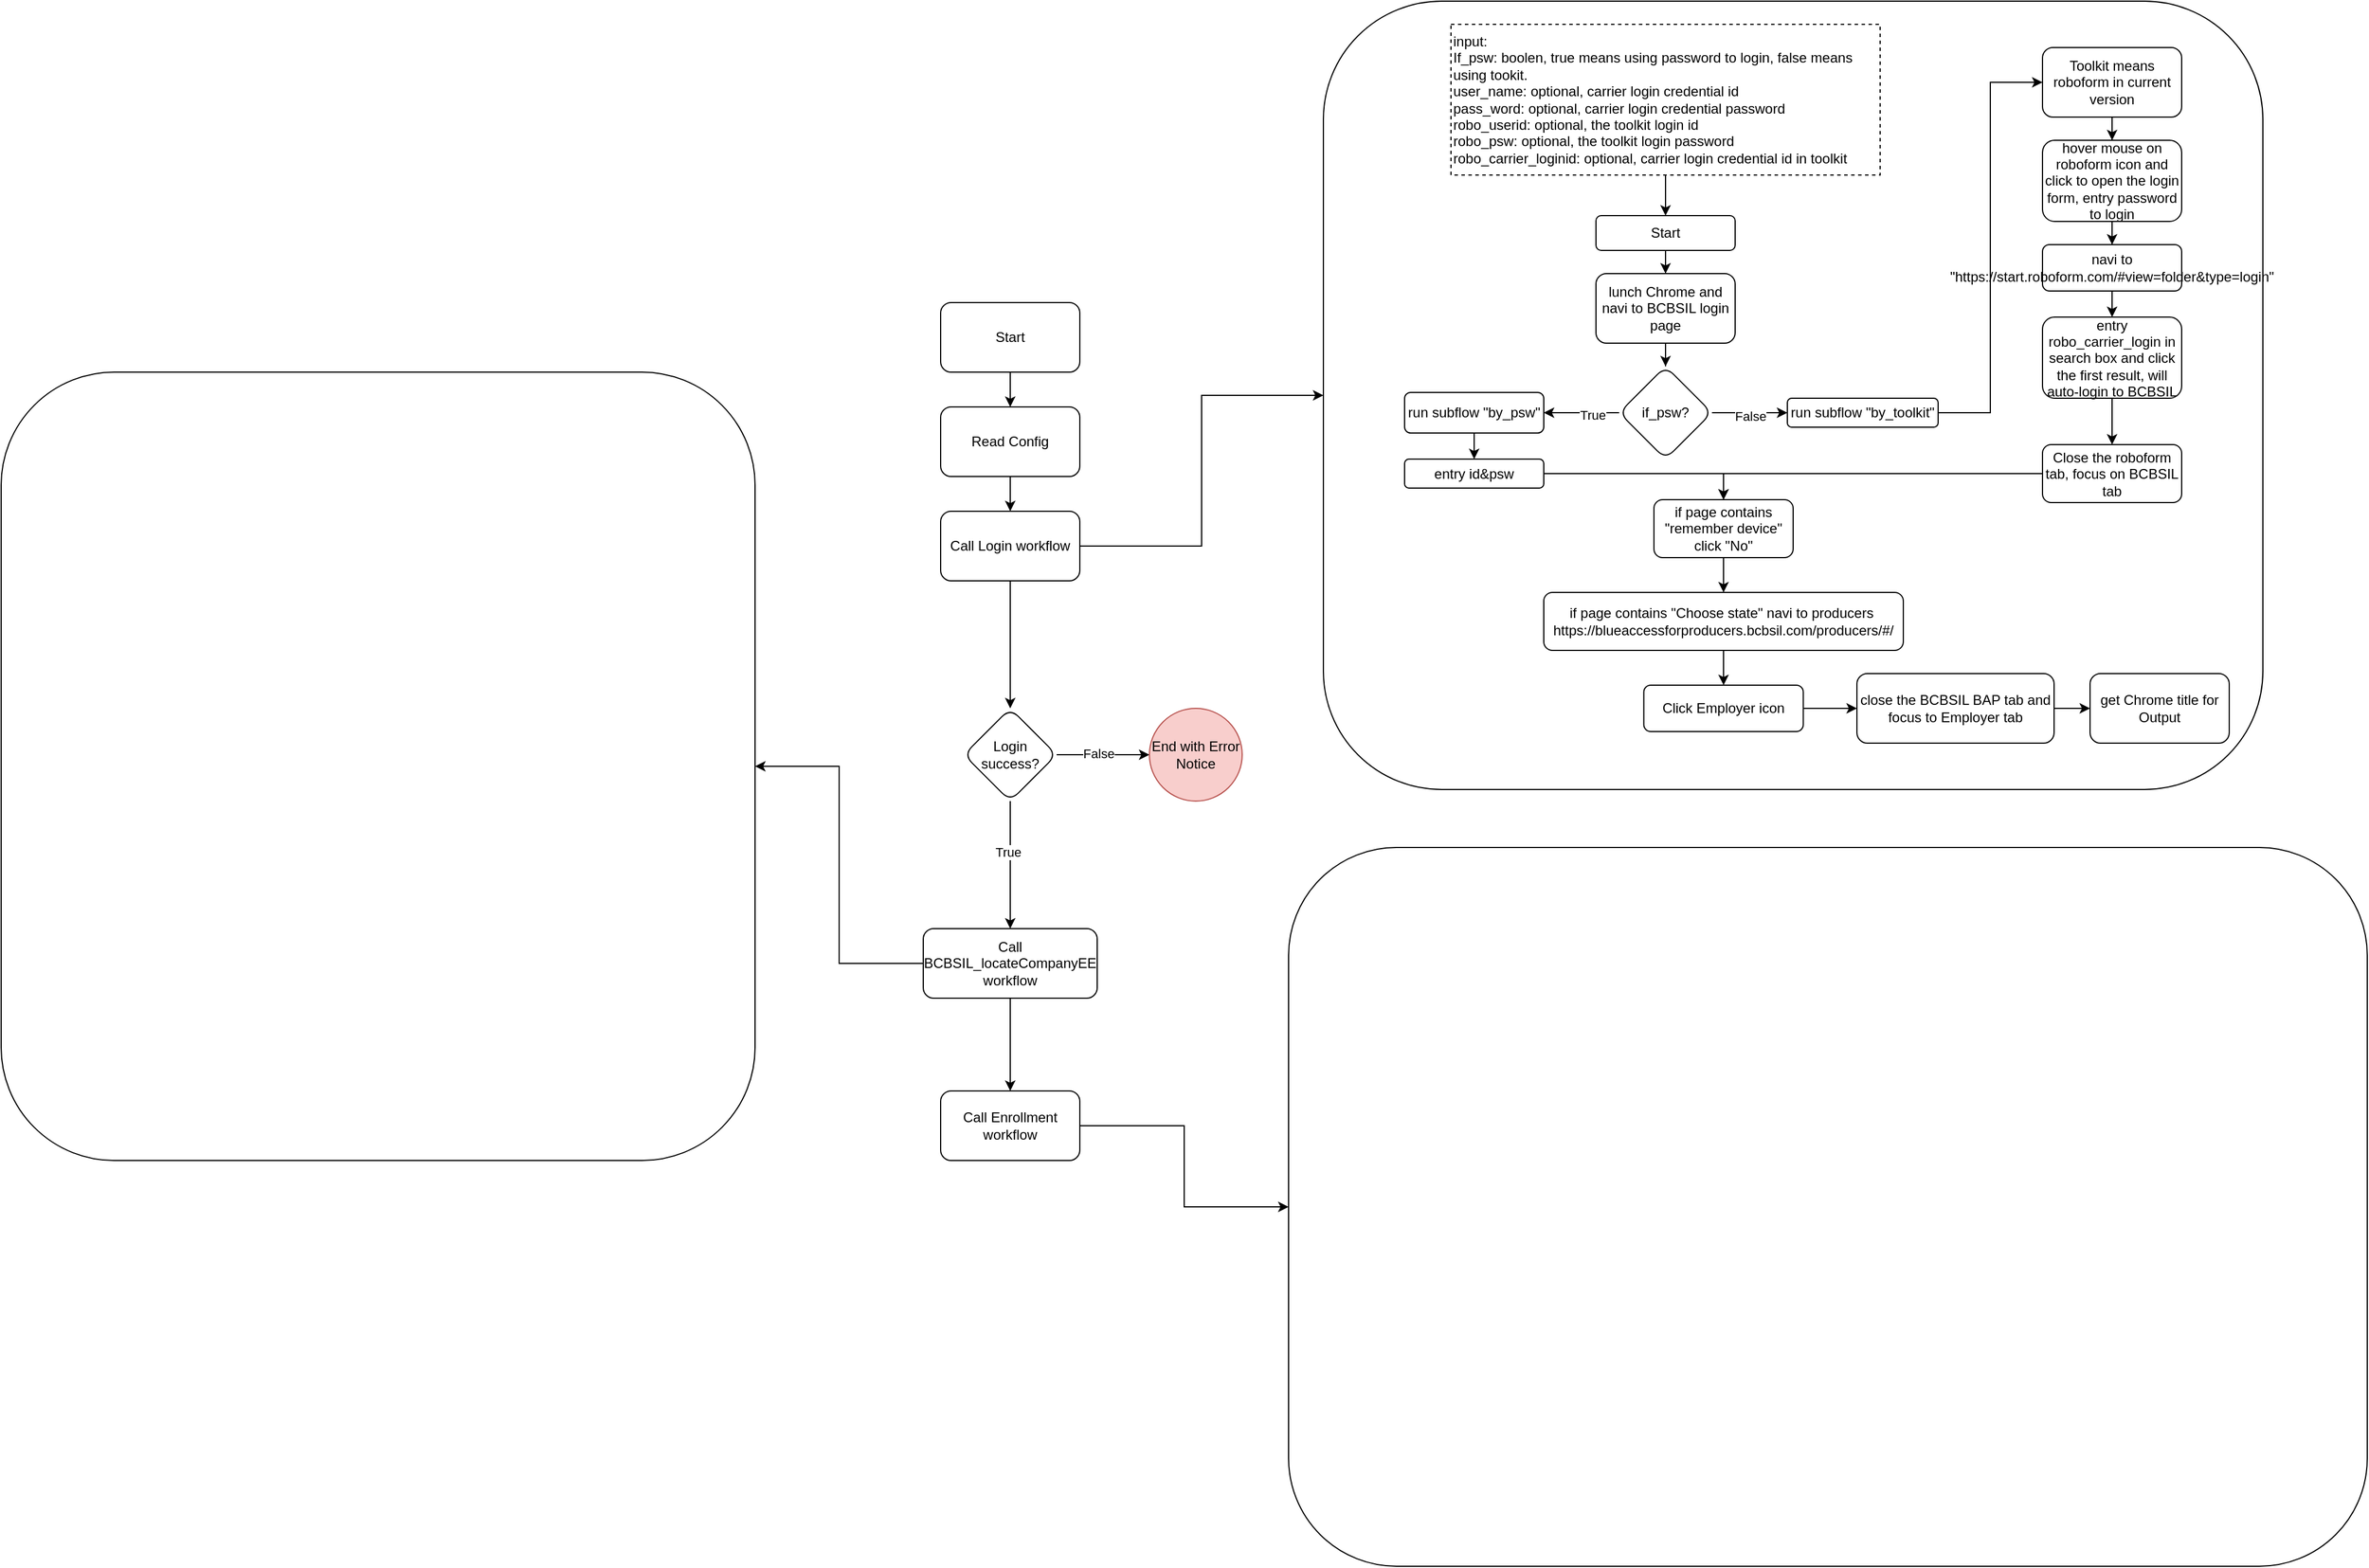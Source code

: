 <mxfile version="24.0.7" type="github">
  <diagram id="C5RBs43oDa-KdzZeNtuy" name="Page-1">
    <mxGraphModel dx="3695" dy="2741" grid="1" gridSize="10" guides="1" tooltips="1" connect="1" arrows="1" fold="1" page="1" pageScale="1" pageWidth="827" pageHeight="1169" math="0" shadow="0">
      <root>
        <mxCell id="WIyWlLk6GJQsqaUBKTNV-0" />
        <mxCell id="WIyWlLk6GJQsqaUBKTNV-1" parent="WIyWlLk6GJQsqaUBKTNV-0" />
        <mxCell id="8wKtFjNhrw_xLDvILcBQ-13" value="" style="rounded=1;" vertex="1" parent="WIyWlLk6GJQsqaUBKTNV-1">
          <mxGeometry x="520" y="-140" width="810" height="680" as="geometry" />
        </mxCell>
        <mxCell id="8wKtFjNhrw_xLDvILcBQ-2" value="" style="edgeStyle=orthogonalEdgeStyle;rounded=0;orthogonalLoop=1;jettySize=auto;html=1;" edge="1" parent="WIyWlLk6GJQsqaUBKTNV-1" source="8wKtFjNhrw_xLDvILcBQ-0" target="8wKtFjNhrw_xLDvILcBQ-1">
          <mxGeometry relative="1" as="geometry" />
        </mxCell>
        <mxCell id="8wKtFjNhrw_xLDvILcBQ-0" value="Start" style="rounded=1;whiteSpace=wrap;html=1;" vertex="1" parent="WIyWlLk6GJQsqaUBKTNV-1">
          <mxGeometry x="190" y="120" width="120" height="60" as="geometry" />
        </mxCell>
        <mxCell id="8wKtFjNhrw_xLDvILcBQ-4" value="" style="edgeStyle=orthogonalEdgeStyle;rounded=0;orthogonalLoop=1;jettySize=auto;html=1;" edge="1" parent="WIyWlLk6GJQsqaUBKTNV-1" source="8wKtFjNhrw_xLDvILcBQ-1" target="8wKtFjNhrw_xLDvILcBQ-3">
          <mxGeometry relative="1" as="geometry" />
        </mxCell>
        <mxCell id="8wKtFjNhrw_xLDvILcBQ-1" value="Read Config" style="whiteSpace=wrap;html=1;rounded=1;" vertex="1" parent="WIyWlLk6GJQsqaUBKTNV-1">
          <mxGeometry x="190" y="210" width="120" height="60" as="geometry" />
        </mxCell>
        <mxCell id="8wKtFjNhrw_xLDvILcBQ-6" value="" style="edgeStyle=orthogonalEdgeStyle;rounded=0;orthogonalLoop=1;jettySize=auto;html=1;" edge="1" parent="WIyWlLk6GJQsqaUBKTNV-1" source="8wKtFjNhrw_xLDvILcBQ-3" target="8wKtFjNhrw_xLDvILcBQ-5">
          <mxGeometry relative="1" as="geometry" />
        </mxCell>
        <mxCell id="8wKtFjNhrw_xLDvILcBQ-14" value="" style="edgeStyle=orthogonalEdgeStyle;rounded=0;orthogonalLoop=1;jettySize=auto;html=1;" edge="1" parent="WIyWlLk6GJQsqaUBKTNV-1" source="8wKtFjNhrw_xLDvILcBQ-3" target="8wKtFjNhrw_xLDvILcBQ-13">
          <mxGeometry relative="1" as="geometry" />
        </mxCell>
        <mxCell id="8wKtFjNhrw_xLDvILcBQ-3" value="Call Login workflow" style="whiteSpace=wrap;html=1;rounded=1;" vertex="1" parent="WIyWlLk6GJQsqaUBKTNV-1">
          <mxGeometry x="190" y="300" width="120" height="60" as="geometry" />
        </mxCell>
        <mxCell id="8wKtFjNhrw_xLDvILcBQ-8" value="" style="edgeStyle=orthogonalEdgeStyle;rounded=0;orthogonalLoop=1;jettySize=auto;html=1;" edge="1" parent="WIyWlLk6GJQsqaUBKTNV-1" source="8wKtFjNhrw_xLDvILcBQ-5" target="8wKtFjNhrw_xLDvILcBQ-7">
          <mxGeometry relative="1" as="geometry" />
        </mxCell>
        <mxCell id="8wKtFjNhrw_xLDvILcBQ-9" value="False" style="edgeLabel;html=1;align=center;verticalAlign=middle;resizable=0;points=[];" vertex="1" connectable="0" parent="8wKtFjNhrw_xLDvILcBQ-8">
          <mxGeometry x="-0.1" y="1" relative="1" as="geometry">
            <mxPoint as="offset" />
          </mxGeometry>
        </mxCell>
        <mxCell id="8wKtFjNhrw_xLDvILcBQ-11" value="" style="edgeStyle=orthogonalEdgeStyle;rounded=0;orthogonalLoop=1;jettySize=auto;html=1;" edge="1" parent="WIyWlLk6GJQsqaUBKTNV-1" source="8wKtFjNhrw_xLDvILcBQ-5" target="8wKtFjNhrw_xLDvILcBQ-10">
          <mxGeometry relative="1" as="geometry" />
        </mxCell>
        <mxCell id="8wKtFjNhrw_xLDvILcBQ-12" value="True" style="edgeLabel;html=1;align=center;verticalAlign=middle;resizable=0;points=[];" vertex="1" connectable="0" parent="8wKtFjNhrw_xLDvILcBQ-11">
          <mxGeometry x="-0.2" y="-2" relative="1" as="geometry">
            <mxPoint as="offset" />
          </mxGeometry>
        </mxCell>
        <mxCell id="8wKtFjNhrw_xLDvILcBQ-5" value="Login success?" style="rhombus;whiteSpace=wrap;html=1;rounded=1;" vertex="1" parent="WIyWlLk6GJQsqaUBKTNV-1">
          <mxGeometry x="210" y="470" width="80" height="80" as="geometry" />
        </mxCell>
        <mxCell id="8wKtFjNhrw_xLDvILcBQ-7" value="End with Error Notice" style="ellipse;whiteSpace=wrap;html=1;rounded=1;fillColor=#f8cecc;strokeColor=#b85450;" vertex="1" parent="WIyWlLk6GJQsqaUBKTNV-1">
          <mxGeometry x="370" y="470" width="80" height="80" as="geometry" />
        </mxCell>
        <mxCell id="8wKtFjNhrw_xLDvILcBQ-74" value="" style="edgeStyle=orthogonalEdgeStyle;rounded=0;orthogonalLoop=1;jettySize=auto;html=1;" edge="1" parent="WIyWlLk6GJQsqaUBKTNV-1" source="8wKtFjNhrw_xLDvILcBQ-10" target="8wKtFjNhrw_xLDvILcBQ-73">
          <mxGeometry relative="1" as="geometry" />
        </mxCell>
        <mxCell id="8wKtFjNhrw_xLDvILcBQ-76" value="" style="edgeStyle=orthogonalEdgeStyle;rounded=0;orthogonalLoop=1;jettySize=auto;html=1;" edge="1" parent="WIyWlLk6GJQsqaUBKTNV-1" source="8wKtFjNhrw_xLDvILcBQ-10" target="8wKtFjNhrw_xLDvILcBQ-75">
          <mxGeometry relative="1" as="geometry" />
        </mxCell>
        <mxCell id="8wKtFjNhrw_xLDvILcBQ-10" value="Call BCBSIL_locateCompanyEE&lt;div&gt;workflow&lt;/div&gt;" style="whiteSpace=wrap;html=1;rounded=1;" vertex="1" parent="WIyWlLk6GJQsqaUBKTNV-1">
          <mxGeometry x="175" y="660" width="150" height="60" as="geometry" />
        </mxCell>
        <mxCell id="8wKtFjNhrw_xLDvILcBQ-25" style="edgeStyle=orthogonalEdgeStyle;rounded=0;orthogonalLoop=1;jettySize=auto;html=1;" edge="1" parent="WIyWlLk6GJQsqaUBKTNV-1" source="8wKtFjNhrw_xLDvILcBQ-16" target="8wKtFjNhrw_xLDvILcBQ-21">
          <mxGeometry relative="1" as="geometry" />
        </mxCell>
        <mxCell id="8wKtFjNhrw_xLDvILcBQ-16" value="input:&amp;nbsp;&lt;div&gt;If_psw: boolen, true means using password to login, false means using tookit.&lt;/div&gt;&lt;div&gt;user_name: optional, carrier login credential id&lt;/div&gt;&lt;div&gt;pass_word:&amp;nbsp;&lt;span style=&quot;background-color: initial;&quot;&gt;optional, carrier login credential password&lt;/span&gt;&lt;/div&gt;&lt;div&gt;&lt;span style=&quot;background-color: initial;&quot;&gt;robo_userid:&amp;nbsp;&lt;/span&gt;&lt;span style=&quot;background-color: initial;&quot;&gt;optional, the toolkit login id&lt;/span&gt;&lt;/div&gt;&lt;div&gt;&lt;span style=&quot;background-color: initial;&quot;&gt;robo_psw:&amp;nbsp;&lt;/span&gt;&lt;span style=&quot;background-color: initial;&quot;&gt;optional,&amp;nbsp;&lt;/span&gt;&lt;span style=&quot;background-color: initial;&quot;&gt;the toolkit login&amp;nbsp;&lt;/span&gt;&lt;span style=&quot;background-color: initial;&quot;&gt;password&lt;/span&gt;&lt;/div&gt;&lt;div&gt;robo_carrier_loginid:&amp;nbsp;&lt;span style=&quot;background-color: initial;&quot;&gt;optional, carrier login credential id in toolkit&lt;/span&gt;&lt;/div&gt;" style="rounded=0;whiteSpace=wrap;html=1;align=left;dashed=1;" vertex="1" parent="WIyWlLk6GJQsqaUBKTNV-1">
          <mxGeometry x="630" y="-120" width="370" height="130" as="geometry" />
        </mxCell>
        <mxCell id="8wKtFjNhrw_xLDvILcBQ-24" value="" style="edgeStyle=orthogonalEdgeStyle;rounded=0;orthogonalLoop=1;jettySize=auto;html=1;" edge="1" parent="WIyWlLk6GJQsqaUBKTNV-1" source="8wKtFjNhrw_xLDvILcBQ-21" target="8wKtFjNhrw_xLDvILcBQ-23">
          <mxGeometry relative="1" as="geometry" />
        </mxCell>
        <mxCell id="8wKtFjNhrw_xLDvILcBQ-21" value="Start" style="rounded=1;whiteSpace=wrap;html=1;" vertex="1" parent="WIyWlLk6GJQsqaUBKTNV-1">
          <mxGeometry x="755" y="45" width="120" height="30" as="geometry" />
        </mxCell>
        <mxCell id="8wKtFjNhrw_xLDvILcBQ-29" value="" style="edgeStyle=orthogonalEdgeStyle;rounded=0;orthogonalLoop=1;jettySize=auto;html=1;" edge="1" parent="WIyWlLk6GJQsqaUBKTNV-1" source="8wKtFjNhrw_xLDvILcBQ-23" target="8wKtFjNhrw_xLDvILcBQ-28">
          <mxGeometry relative="1" as="geometry" />
        </mxCell>
        <mxCell id="8wKtFjNhrw_xLDvILcBQ-23" value="lunch Chrome and navi to BCBSIL login page" style="whiteSpace=wrap;html=1;rounded=1;" vertex="1" parent="WIyWlLk6GJQsqaUBKTNV-1">
          <mxGeometry x="755" y="95" width="120" height="60" as="geometry" />
        </mxCell>
        <mxCell id="8wKtFjNhrw_xLDvILcBQ-31" value="" style="edgeStyle=orthogonalEdgeStyle;rounded=0;orthogonalLoop=1;jettySize=auto;html=1;" edge="1" parent="WIyWlLk6GJQsqaUBKTNV-1" source="8wKtFjNhrw_xLDvILcBQ-28" target="8wKtFjNhrw_xLDvILcBQ-30">
          <mxGeometry relative="1" as="geometry" />
        </mxCell>
        <mxCell id="8wKtFjNhrw_xLDvILcBQ-38" value="False" style="edgeLabel;html=1;align=center;verticalAlign=middle;resizable=0;points=[];" vertex="1" connectable="0" parent="8wKtFjNhrw_xLDvILcBQ-31">
          <mxGeometry x="0.015" y="-3" relative="1" as="geometry">
            <mxPoint as="offset" />
          </mxGeometry>
        </mxCell>
        <mxCell id="8wKtFjNhrw_xLDvILcBQ-33" value="" style="edgeStyle=orthogonalEdgeStyle;rounded=0;orthogonalLoop=1;jettySize=auto;html=1;" edge="1" parent="WIyWlLk6GJQsqaUBKTNV-1" source="8wKtFjNhrw_xLDvILcBQ-28" target="8wKtFjNhrw_xLDvILcBQ-32">
          <mxGeometry relative="1" as="geometry" />
        </mxCell>
        <mxCell id="8wKtFjNhrw_xLDvILcBQ-37" value="True" style="edgeLabel;html=1;align=center;verticalAlign=middle;resizable=0;points=[];" vertex="1" connectable="0" parent="8wKtFjNhrw_xLDvILcBQ-33">
          <mxGeometry x="-0.292" y="2" relative="1" as="geometry">
            <mxPoint as="offset" />
          </mxGeometry>
        </mxCell>
        <mxCell id="8wKtFjNhrw_xLDvILcBQ-28" value="if_psw?" style="rhombus;whiteSpace=wrap;html=1;rounded=1;" vertex="1" parent="WIyWlLk6GJQsqaUBKTNV-1">
          <mxGeometry x="775" y="175" width="80" height="80" as="geometry" />
        </mxCell>
        <mxCell id="8wKtFjNhrw_xLDvILcBQ-48" value="" style="edgeStyle=orthogonalEdgeStyle;rounded=0;orthogonalLoop=1;jettySize=auto;html=1;entryX=0;entryY=0.5;entryDx=0;entryDy=0;" edge="1" parent="WIyWlLk6GJQsqaUBKTNV-1" source="8wKtFjNhrw_xLDvILcBQ-30" target="8wKtFjNhrw_xLDvILcBQ-47">
          <mxGeometry relative="1" as="geometry" />
        </mxCell>
        <mxCell id="8wKtFjNhrw_xLDvILcBQ-30" value="run subflow &quot;by_toolkit&quot;" style="rounded=1;whiteSpace=wrap;html=1;" vertex="1" parent="WIyWlLk6GJQsqaUBKTNV-1">
          <mxGeometry x="920" y="202.5" width="130" height="25" as="geometry" />
        </mxCell>
        <mxCell id="8wKtFjNhrw_xLDvILcBQ-40" value="" style="edgeStyle=orthogonalEdgeStyle;rounded=0;orthogonalLoop=1;jettySize=auto;html=1;" edge="1" parent="WIyWlLk6GJQsqaUBKTNV-1" source="8wKtFjNhrw_xLDvILcBQ-32" target="8wKtFjNhrw_xLDvILcBQ-39">
          <mxGeometry relative="1" as="geometry" />
        </mxCell>
        <mxCell id="8wKtFjNhrw_xLDvILcBQ-32" value="run subflow &quot;by_psw&quot;" style="rounded=1;whiteSpace=wrap;html=1;" vertex="1" parent="WIyWlLk6GJQsqaUBKTNV-1">
          <mxGeometry x="590" y="197.5" width="120" height="35" as="geometry" />
        </mxCell>
        <mxCell id="8wKtFjNhrw_xLDvILcBQ-42" value="" style="edgeStyle=orthogonalEdgeStyle;rounded=0;orthogonalLoop=1;jettySize=auto;html=1;" edge="1" parent="WIyWlLk6GJQsqaUBKTNV-1" source="8wKtFjNhrw_xLDvILcBQ-39" target="8wKtFjNhrw_xLDvILcBQ-41">
          <mxGeometry relative="1" as="geometry" />
        </mxCell>
        <mxCell id="8wKtFjNhrw_xLDvILcBQ-39" value="entry id&amp;amp;psw" style="whiteSpace=wrap;html=1;rounded=1;" vertex="1" parent="WIyWlLk6GJQsqaUBKTNV-1">
          <mxGeometry x="590" y="255" width="120" height="25" as="geometry" />
        </mxCell>
        <mxCell id="8wKtFjNhrw_xLDvILcBQ-44" value="" style="edgeStyle=orthogonalEdgeStyle;rounded=0;orthogonalLoop=1;jettySize=auto;html=1;" edge="1" parent="WIyWlLk6GJQsqaUBKTNV-1" source="8wKtFjNhrw_xLDvILcBQ-41" target="8wKtFjNhrw_xLDvILcBQ-43">
          <mxGeometry relative="1" as="geometry" />
        </mxCell>
        <mxCell id="8wKtFjNhrw_xLDvILcBQ-41" value="if page contains &quot;remember device&quot; click &quot;No&quot;" style="whiteSpace=wrap;html=1;rounded=1;" vertex="1" parent="WIyWlLk6GJQsqaUBKTNV-1">
          <mxGeometry x="805" y="290" width="120" height="50" as="geometry" />
        </mxCell>
        <mxCell id="8wKtFjNhrw_xLDvILcBQ-46" value="" style="edgeStyle=orthogonalEdgeStyle;rounded=0;orthogonalLoop=1;jettySize=auto;html=1;" edge="1" parent="WIyWlLk6GJQsqaUBKTNV-1" source="8wKtFjNhrw_xLDvILcBQ-43" target="8wKtFjNhrw_xLDvILcBQ-45">
          <mxGeometry relative="1" as="geometry" />
        </mxCell>
        <mxCell id="8wKtFjNhrw_xLDvILcBQ-43" value="if page contains &quot;Choose state&quot; navi to producers&amp;nbsp;&lt;div&gt;https://blueaccessforproducers.bcbsil.com/producers/#/&lt;br&gt;&lt;/div&gt;" style="whiteSpace=wrap;html=1;rounded=1;" vertex="1" parent="WIyWlLk6GJQsqaUBKTNV-1">
          <mxGeometry x="710" y="370" width="310" height="50" as="geometry" />
        </mxCell>
        <mxCell id="8wKtFjNhrw_xLDvILcBQ-66" value="" style="edgeStyle=orthogonalEdgeStyle;rounded=0;orthogonalLoop=1;jettySize=auto;html=1;" edge="1" parent="WIyWlLk6GJQsqaUBKTNV-1" source="8wKtFjNhrw_xLDvILcBQ-45" target="8wKtFjNhrw_xLDvILcBQ-65">
          <mxGeometry relative="1" as="geometry" />
        </mxCell>
        <mxCell id="8wKtFjNhrw_xLDvILcBQ-45" value="Click Employer icon" style="whiteSpace=wrap;html=1;rounded=1;" vertex="1" parent="WIyWlLk6GJQsqaUBKTNV-1">
          <mxGeometry x="796.25" y="450" width="137.5" height="40" as="geometry" />
        </mxCell>
        <mxCell id="8wKtFjNhrw_xLDvILcBQ-50" value="" style="edgeStyle=orthogonalEdgeStyle;rounded=0;orthogonalLoop=1;jettySize=auto;html=1;" edge="1" parent="WIyWlLk6GJQsqaUBKTNV-1" source="8wKtFjNhrw_xLDvILcBQ-47" target="8wKtFjNhrw_xLDvILcBQ-49">
          <mxGeometry relative="1" as="geometry" />
        </mxCell>
        <mxCell id="8wKtFjNhrw_xLDvILcBQ-47" value="Toolkit means roboform in current version" style="whiteSpace=wrap;html=1;rounded=1;" vertex="1" parent="WIyWlLk6GJQsqaUBKTNV-1">
          <mxGeometry x="1140" y="-100" width="120" height="60" as="geometry" />
        </mxCell>
        <mxCell id="8wKtFjNhrw_xLDvILcBQ-52" value="" style="edgeStyle=orthogonalEdgeStyle;rounded=0;orthogonalLoop=1;jettySize=auto;html=1;" edge="1" parent="WIyWlLk6GJQsqaUBKTNV-1" source="8wKtFjNhrw_xLDvILcBQ-49" target="8wKtFjNhrw_xLDvILcBQ-51">
          <mxGeometry relative="1" as="geometry" />
        </mxCell>
        <mxCell id="8wKtFjNhrw_xLDvILcBQ-49" value="hover mouse on roboform icon and click to open the login form, entry password to login" style="whiteSpace=wrap;html=1;rounded=1;" vertex="1" parent="WIyWlLk6GJQsqaUBKTNV-1">
          <mxGeometry x="1140" y="-20" width="120" height="70" as="geometry" />
        </mxCell>
        <mxCell id="8wKtFjNhrw_xLDvILcBQ-54" value="" style="edgeStyle=orthogonalEdgeStyle;rounded=0;orthogonalLoop=1;jettySize=auto;html=1;" edge="1" parent="WIyWlLk6GJQsqaUBKTNV-1" source="8wKtFjNhrw_xLDvILcBQ-51" target="8wKtFjNhrw_xLDvILcBQ-53">
          <mxGeometry relative="1" as="geometry" />
        </mxCell>
        <mxCell id="8wKtFjNhrw_xLDvILcBQ-51" value="navi to &quot;https://start.roboform.com/#view=folder&amp;amp;type=login&quot;" style="html=1;rounded=1;whiteSpace=wrap;" vertex="1" parent="WIyWlLk6GJQsqaUBKTNV-1">
          <mxGeometry x="1140" y="70" width="120" height="40" as="geometry" />
        </mxCell>
        <mxCell id="8wKtFjNhrw_xLDvILcBQ-63" value="" style="edgeStyle=orthogonalEdgeStyle;rounded=0;orthogonalLoop=1;jettySize=auto;html=1;" edge="1" parent="WIyWlLk6GJQsqaUBKTNV-1" source="8wKtFjNhrw_xLDvILcBQ-53" target="8wKtFjNhrw_xLDvILcBQ-62">
          <mxGeometry relative="1" as="geometry" />
        </mxCell>
        <mxCell id="8wKtFjNhrw_xLDvILcBQ-53" value="entry robo_carrier_login in search box and click the first result, will auto-login to BCBSIL" style="whiteSpace=wrap;html=1;rounded=1;" vertex="1" parent="WIyWlLk6GJQsqaUBKTNV-1">
          <mxGeometry x="1140" y="132.5" width="120" height="70" as="geometry" />
        </mxCell>
        <mxCell id="8wKtFjNhrw_xLDvILcBQ-60" style="edgeStyle=orthogonalEdgeStyle;rounded=0;orthogonalLoop=1;jettySize=auto;html=1;exitX=0.5;exitY=1;exitDx=0;exitDy=0;" edge="1" parent="WIyWlLk6GJQsqaUBKTNV-1">
          <mxGeometry relative="1" as="geometry">
            <mxPoint x="1200" y="420" as="sourcePoint" />
            <mxPoint x="1200" y="420" as="targetPoint" />
          </mxGeometry>
        </mxCell>
        <mxCell id="8wKtFjNhrw_xLDvILcBQ-64" style="edgeStyle=orthogonalEdgeStyle;rounded=0;orthogonalLoop=1;jettySize=auto;html=1;entryX=0.5;entryY=0;entryDx=0;entryDy=0;" edge="1" parent="WIyWlLk6GJQsqaUBKTNV-1" source="8wKtFjNhrw_xLDvILcBQ-62" target="8wKtFjNhrw_xLDvILcBQ-41">
          <mxGeometry relative="1" as="geometry" />
        </mxCell>
        <mxCell id="8wKtFjNhrw_xLDvILcBQ-62" value="Close the roboform tab, focus on BCBSIL tab" style="whiteSpace=wrap;html=1;rounded=1;" vertex="1" parent="WIyWlLk6GJQsqaUBKTNV-1">
          <mxGeometry x="1140" y="242.5" width="120" height="50" as="geometry" />
        </mxCell>
        <mxCell id="8wKtFjNhrw_xLDvILcBQ-70" value="" style="edgeStyle=orthogonalEdgeStyle;rounded=0;orthogonalLoop=1;jettySize=auto;html=1;" edge="1" parent="WIyWlLk6GJQsqaUBKTNV-1" source="8wKtFjNhrw_xLDvILcBQ-65" target="8wKtFjNhrw_xLDvILcBQ-69">
          <mxGeometry relative="1" as="geometry" />
        </mxCell>
        <mxCell id="8wKtFjNhrw_xLDvILcBQ-65" value="close the BCBSIL BAP tab and focus to Employer tab" style="whiteSpace=wrap;html=1;rounded=1;" vertex="1" parent="WIyWlLk6GJQsqaUBKTNV-1">
          <mxGeometry x="980" y="440" width="170" height="60" as="geometry" />
        </mxCell>
        <mxCell id="8wKtFjNhrw_xLDvILcBQ-69" value="get Chrome title for Output" style="whiteSpace=wrap;html=1;rounded=1;" vertex="1" parent="WIyWlLk6GJQsqaUBKTNV-1">
          <mxGeometry x="1181" y="440" width="120" height="60" as="geometry" />
        </mxCell>
        <mxCell id="8wKtFjNhrw_xLDvILcBQ-73" value="" style="whiteSpace=wrap;html=1;rounded=1;" vertex="1" parent="WIyWlLk6GJQsqaUBKTNV-1">
          <mxGeometry x="-620" y="180" width="650" height="680" as="geometry" />
        </mxCell>
        <mxCell id="8wKtFjNhrw_xLDvILcBQ-78" value="" style="edgeStyle=orthogonalEdgeStyle;rounded=0;orthogonalLoop=1;jettySize=auto;html=1;" edge="1" parent="WIyWlLk6GJQsqaUBKTNV-1" source="8wKtFjNhrw_xLDvILcBQ-75" target="8wKtFjNhrw_xLDvILcBQ-77">
          <mxGeometry relative="1" as="geometry" />
        </mxCell>
        <mxCell id="8wKtFjNhrw_xLDvILcBQ-75" value="Call Enrollment workflow" style="whiteSpace=wrap;html=1;rounded=1;" vertex="1" parent="WIyWlLk6GJQsqaUBKTNV-1">
          <mxGeometry x="190" y="800" width="120" height="60" as="geometry" />
        </mxCell>
        <mxCell id="8wKtFjNhrw_xLDvILcBQ-77" value="" style="whiteSpace=wrap;html=1;rounded=1;" vertex="1" parent="WIyWlLk6GJQsqaUBKTNV-1">
          <mxGeometry x="490" y="590" width="930" height="620" as="geometry" />
        </mxCell>
      </root>
    </mxGraphModel>
  </diagram>
</mxfile>
